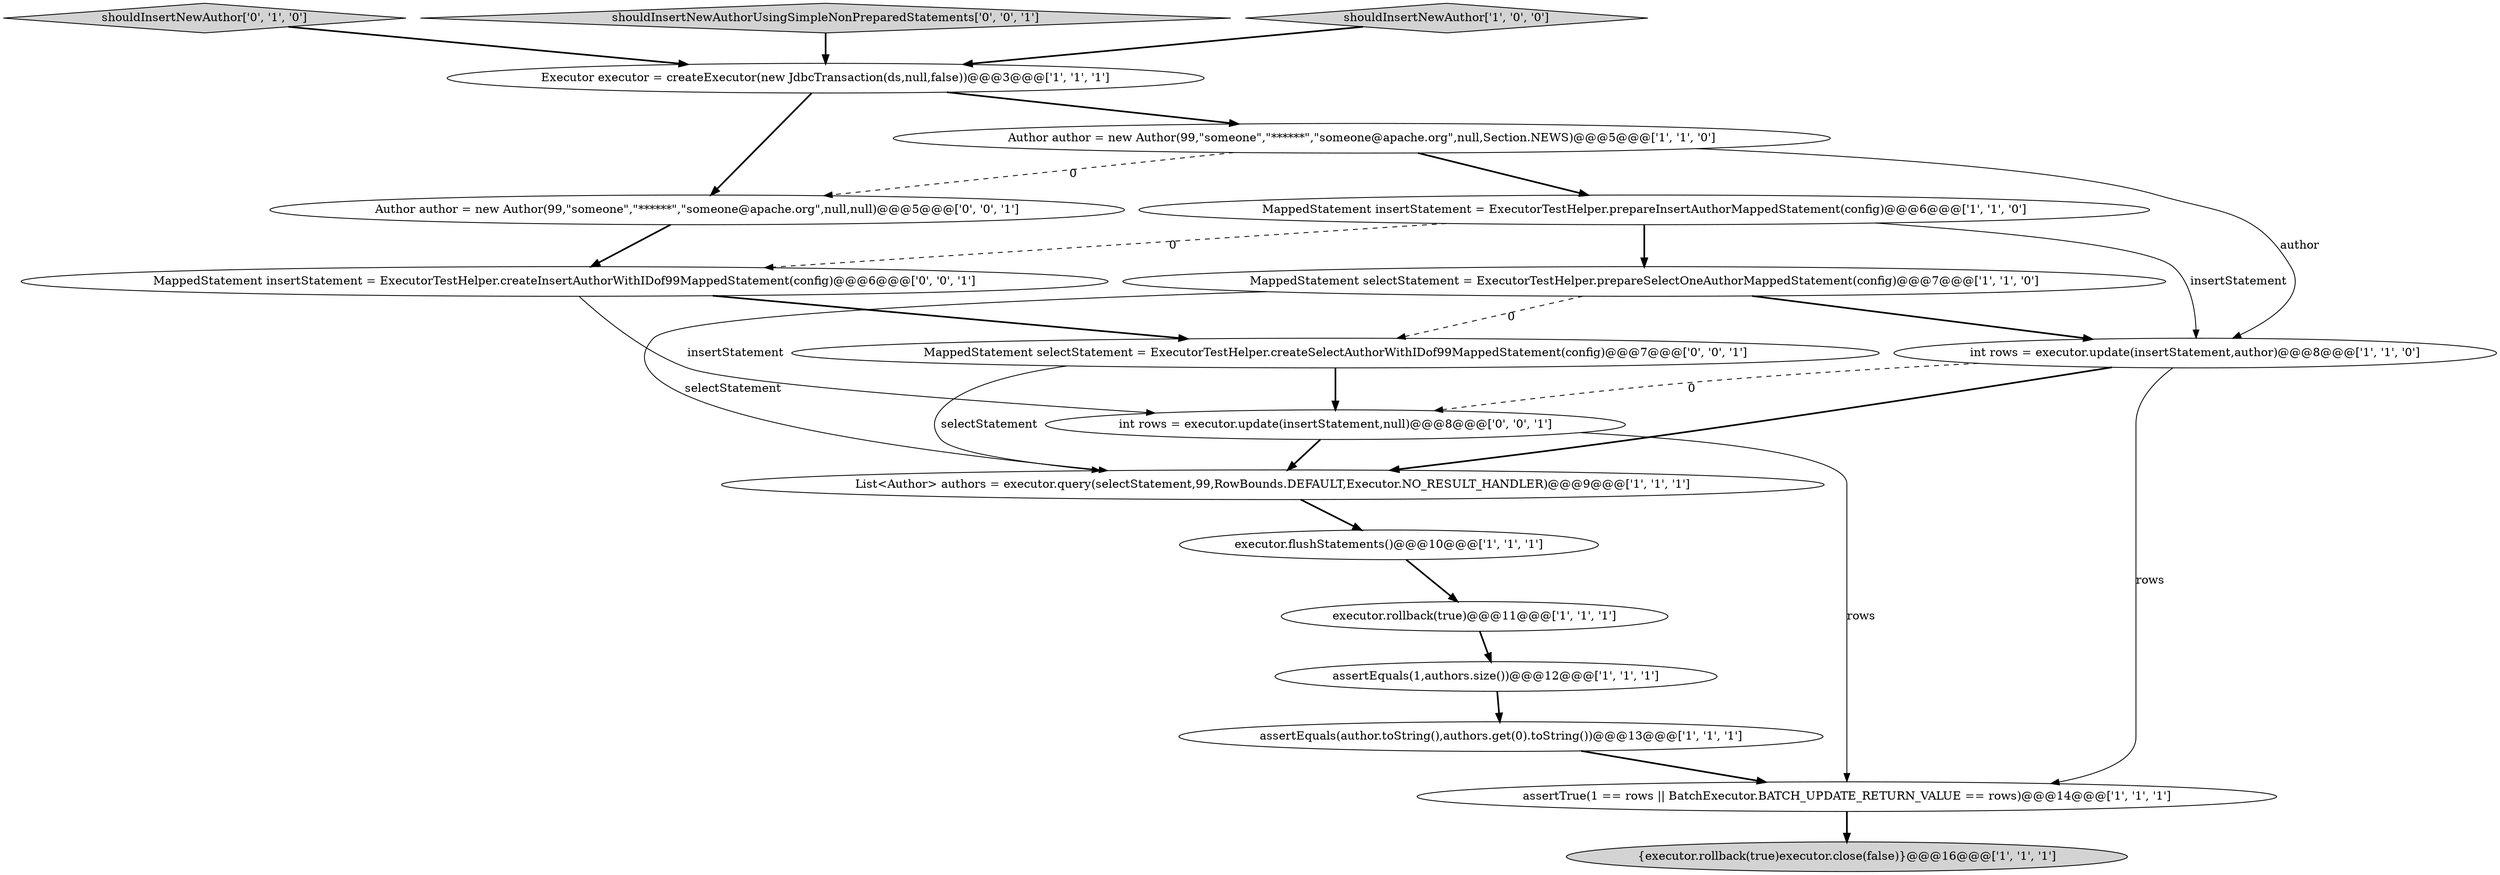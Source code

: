 digraph {
14 [style = filled, label = "MappedStatement selectStatement = ExecutorTestHelper.createSelectAuthorWithIDof99MappedStatement(config)@@@7@@@['0', '0', '1']", fillcolor = white, shape = ellipse image = "AAA0AAABBB3BBB"];
2 [style = filled, label = "assertTrue(1 == rows || BatchExecutor.BATCH_UPDATE_RETURN_VALUE == rows)@@@14@@@['1', '1', '1']", fillcolor = white, shape = ellipse image = "AAA0AAABBB1BBB"];
5 [style = filled, label = "{executor.rollback(true)executor.close(false)}@@@16@@@['1', '1', '1']", fillcolor = lightgray, shape = ellipse image = "AAA0AAABBB1BBB"];
18 [style = filled, label = "int rows = executor.update(insertStatement,null)@@@8@@@['0', '0', '1']", fillcolor = white, shape = ellipse image = "AAA0AAABBB3BBB"];
9 [style = filled, label = "int rows = executor.update(insertStatement,author)@@@8@@@['1', '1', '0']", fillcolor = white, shape = ellipse image = "AAA0AAABBB1BBB"];
17 [style = filled, label = "Author author = new Author(99,\"someone\",\"******\",\"someone@apache.org\",null,null)@@@5@@@['0', '0', '1']", fillcolor = white, shape = ellipse image = "AAA0AAABBB3BBB"];
0 [style = filled, label = "assertEquals(author.toString(),authors.get(0).toString())@@@13@@@['1', '1', '1']", fillcolor = white, shape = ellipse image = "AAA0AAABBB1BBB"];
10 [style = filled, label = "Author author = new Author(99,\"someone\",\"******\",\"someone@apache.org\",null,Section.NEWS)@@@5@@@['1', '1', '0']", fillcolor = white, shape = ellipse image = "AAA0AAABBB1BBB"];
6 [style = filled, label = "MappedStatement insertStatement = ExecutorTestHelper.prepareInsertAuthorMappedStatement(config)@@@6@@@['1', '1', '0']", fillcolor = white, shape = ellipse image = "AAA0AAABBB1BBB"];
13 [style = filled, label = "shouldInsertNewAuthor['0', '1', '0']", fillcolor = lightgray, shape = diamond image = "AAA0AAABBB2BBB"];
16 [style = filled, label = "MappedStatement insertStatement = ExecutorTestHelper.createInsertAuthorWithIDof99MappedStatement(config)@@@6@@@['0', '0', '1']", fillcolor = white, shape = ellipse image = "AAA0AAABBB3BBB"];
11 [style = filled, label = "assertEquals(1,authors.size())@@@12@@@['1', '1', '1']", fillcolor = white, shape = ellipse image = "AAA0AAABBB1BBB"];
15 [style = filled, label = "shouldInsertNewAuthorUsingSimpleNonPreparedStatements['0', '0', '1']", fillcolor = lightgray, shape = diamond image = "AAA0AAABBB3BBB"];
3 [style = filled, label = "executor.flushStatements()@@@10@@@['1', '1', '1']", fillcolor = white, shape = ellipse image = "AAA0AAABBB1BBB"];
8 [style = filled, label = "List<Author> authors = executor.query(selectStatement,99,RowBounds.DEFAULT,Executor.NO_RESULT_HANDLER)@@@9@@@['1', '1', '1']", fillcolor = white, shape = ellipse image = "AAA0AAABBB1BBB"];
1 [style = filled, label = "executor.rollback(true)@@@11@@@['1', '1', '1']", fillcolor = white, shape = ellipse image = "AAA0AAABBB1BBB"];
4 [style = filled, label = "MappedStatement selectStatement = ExecutorTestHelper.prepareSelectOneAuthorMappedStatement(config)@@@7@@@['1', '1', '0']", fillcolor = white, shape = ellipse image = "AAA0AAABBB1BBB"];
12 [style = filled, label = "shouldInsertNewAuthor['1', '0', '0']", fillcolor = lightgray, shape = diamond image = "AAA0AAABBB1BBB"];
7 [style = filled, label = "Executor executor = createExecutor(new JdbcTransaction(ds,null,false))@@@3@@@['1', '1', '1']", fillcolor = white, shape = ellipse image = "AAA0AAABBB1BBB"];
4->9 [style = bold, label=""];
7->17 [style = bold, label=""];
15->7 [style = bold, label=""];
3->1 [style = bold, label=""];
7->10 [style = bold, label=""];
9->18 [style = dashed, label="0"];
0->2 [style = bold, label=""];
8->3 [style = bold, label=""];
4->8 [style = solid, label="selectStatement"];
9->8 [style = bold, label=""];
18->2 [style = solid, label="rows"];
10->6 [style = bold, label=""];
10->9 [style = solid, label="author"];
12->7 [style = bold, label=""];
1->11 [style = bold, label=""];
14->8 [style = solid, label="selectStatement"];
6->4 [style = bold, label=""];
11->0 [style = bold, label=""];
6->16 [style = dashed, label="0"];
13->7 [style = bold, label=""];
10->17 [style = dashed, label="0"];
16->14 [style = bold, label=""];
14->18 [style = bold, label=""];
4->14 [style = dashed, label="0"];
18->8 [style = bold, label=""];
9->2 [style = solid, label="rows"];
16->18 [style = solid, label="insertStatement"];
17->16 [style = bold, label=""];
6->9 [style = solid, label="insertStatement"];
2->5 [style = bold, label=""];
}
